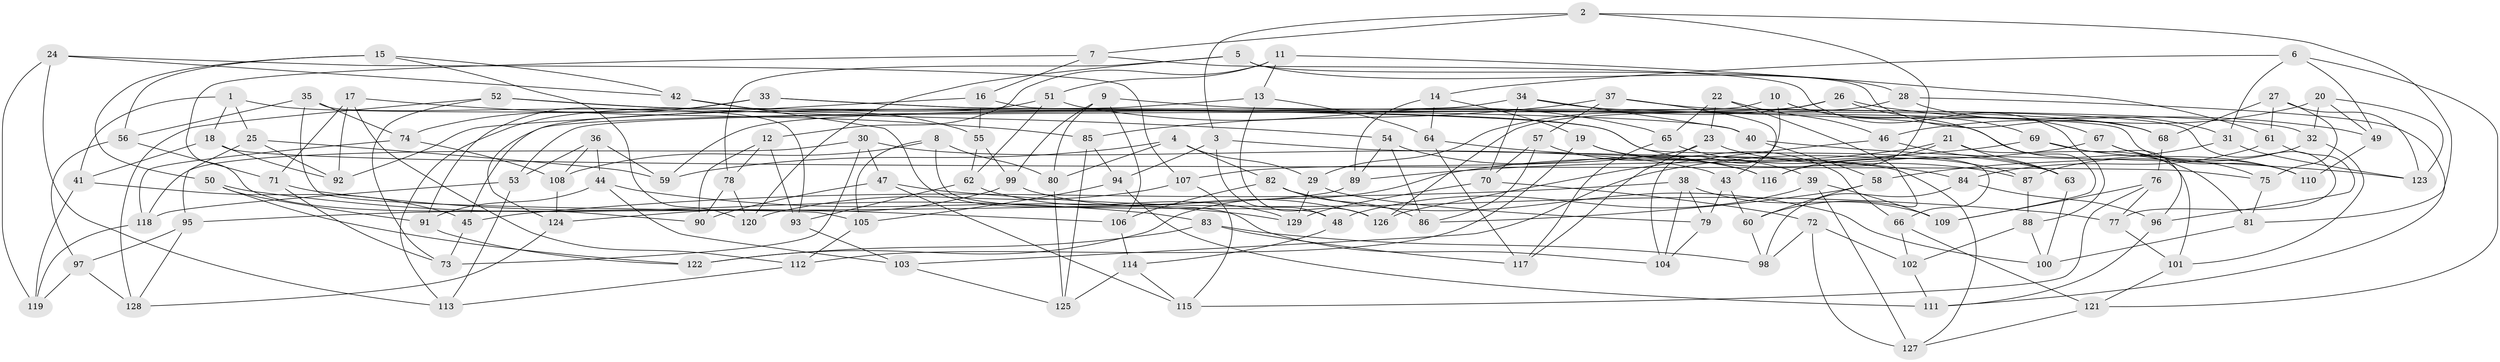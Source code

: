 // Generated by graph-tools (version 1.1) at 2025/50/03/09/25 03:50:56]
// undirected, 129 vertices, 258 edges
graph export_dot {
graph [start="1"]
  node [color=gray90,style=filled];
  1;
  2;
  3;
  4;
  5;
  6;
  7;
  8;
  9;
  10;
  11;
  12;
  13;
  14;
  15;
  16;
  17;
  18;
  19;
  20;
  21;
  22;
  23;
  24;
  25;
  26;
  27;
  28;
  29;
  30;
  31;
  32;
  33;
  34;
  35;
  36;
  37;
  38;
  39;
  40;
  41;
  42;
  43;
  44;
  45;
  46;
  47;
  48;
  49;
  50;
  51;
  52;
  53;
  54;
  55;
  56;
  57;
  58;
  59;
  60;
  61;
  62;
  63;
  64;
  65;
  66;
  67;
  68;
  69;
  70;
  71;
  72;
  73;
  74;
  75;
  76;
  77;
  78;
  79;
  80;
  81;
  82;
  83;
  84;
  85;
  86;
  87;
  88;
  89;
  90;
  91;
  92;
  93;
  94;
  95;
  96;
  97;
  98;
  99;
  100;
  101;
  102;
  103;
  104;
  105;
  106;
  107;
  108;
  109;
  110;
  111;
  112;
  113;
  114;
  115;
  116;
  117;
  118;
  119;
  120;
  121;
  122;
  123;
  124;
  125;
  126;
  127;
  128;
  129;
  1 -- 25;
  1 -- 87;
  1 -- 18;
  1 -- 41;
  2 -- 81;
  2 -- 3;
  2 -- 7;
  2 -- 116;
  3 -- 48;
  3 -- 94;
  3 -- 127;
  4 -- 82;
  4 -- 59;
  4 -- 29;
  4 -- 80;
  5 -- 28;
  5 -- 120;
  5 -- 68;
  5 -- 78;
  6 -- 49;
  6 -- 31;
  6 -- 14;
  6 -- 121;
  7 -- 16;
  7 -- 90;
  7 -- 88;
  8 -- 48;
  8 -- 105;
  8 -- 108;
  8 -- 80;
  9 -- 32;
  9 -- 80;
  9 -- 106;
  9 -- 99;
  10 -- 53;
  10 -- 109;
  10 -- 104;
  10 -- 69;
  11 -- 13;
  11 -- 61;
  11 -- 12;
  11 -- 51;
  12 -- 78;
  12 -- 90;
  12 -- 93;
  13 -- 126;
  13 -- 64;
  13 -- 124;
  14 -- 64;
  14 -- 19;
  14 -- 89;
  15 -- 56;
  15 -- 42;
  15 -- 120;
  15 -- 50;
  16 -- 55;
  16 -- 110;
  16 -- 92;
  17 -- 112;
  17 -- 92;
  17 -- 71;
  17 -- 85;
  18 -- 41;
  18 -- 92;
  18 -- 75;
  19 -- 39;
  19 -- 66;
  19 -- 112;
  20 -- 46;
  20 -- 49;
  20 -- 123;
  20 -- 32;
  21 -- 101;
  21 -- 122;
  21 -- 63;
  21 -- 116;
  22 -- 60;
  22 -- 46;
  22 -- 23;
  22 -- 65;
  23 -- 107;
  23 -- 117;
  23 -- 63;
  24 -- 42;
  24 -- 119;
  24 -- 107;
  24 -- 113;
  25 -- 92;
  25 -- 95;
  25 -- 59;
  26 -- 67;
  26 -- 59;
  26 -- 49;
  26 -- 29;
  27 -- 75;
  27 -- 123;
  27 -- 68;
  27 -- 61;
  28 -- 31;
  28 -- 126;
  28 -- 111;
  29 -- 79;
  29 -- 129;
  30 -- 43;
  30 -- 73;
  30 -- 47;
  30 -- 118;
  31 -- 58;
  31 -- 123;
  32 -- 87;
  32 -- 101;
  33 -- 91;
  33 -- 81;
  33 -- 40;
  33 -- 74;
  34 -- 68;
  34 -- 70;
  34 -- 45;
  34 -- 40;
  35 -- 105;
  35 -- 74;
  35 -- 93;
  35 -- 56;
  36 -- 53;
  36 -- 108;
  36 -- 44;
  36 -- 59;
  37 -- 57;
  37 -- 85;
  37 -- 43;
  37 -- 77;
  38 -- 79;
  38 -- 45;
  38 -- 109;
  38 -- 104;
  39 -- 48;
  39 -- 109;
  39 -- 127;
  40 -- 123;
  40 -- 58;
  41 -- 45;
  41 -- 119;
  42 -- 104;
  42 -- 55;
  43 -- 79;
  43 -- 60;
  44 -- 129;
  44 -- 103;
  44 -- 91;
  45 -- 73;
  46 -- 126;
  46 -- 63;
  47 -- 115;
  47 -- 77;
  47 -- 90;
  48 -- 114;
  49 -- 110;
  50 -- 106;
  50 -- 122;
  50 -- 91;
  51 -- 113;
  51 -- 62;
  51 -- 65;
  52 -- 128;
  52 -- 54;
  52 -- 66;
  52 -- 73;
  53 -- 118;
  53 -- 113;
  54 -- 89;
  54 -- 116;
  54 -- 86;
  55 -- 99;
  55 -- 62;
  56 -- 71;
  56 -- 97;
  57 -- 116;
  57 -- 86;
  57 -- 70;
  58 -- 86;
  58 -- 60;
  60 -- 98;
  61 -- 84;
  61 -- 96;
  62 -- 93;
  62 -- 129;
  63 -- 100;
  64 -- 84;
  64 -- 117;
  65 -- 87;
  65 -- 117;
  66 -- 102;
  66 -- 121;
  67 -- 103;
  67 -- 75;
  67 -- 110;
  68 -- 76;
  69 -- 89;
  69 -- 110;
  69 -- 96;
  70 -- 72;
  70 -- 129;
  71 -- 73;
  71 -- 83;
  72 -- 127;
  72 -- 102;
  72 -- 98;
  74 -- 118;
  74 -- 108;
  75 -- 81;
  76 -- 115;
  76 -- 109;
  76 -- 77;
  77 -- 101;
  78 -- 120;
  78 -- 90;
  79 -- 104;
  80 -- 125;
  81 -- 100;
  82 -- 86;
  82 -- 106;
  82 -- 100;
  83 -- 117;
  83 -- 98;
  83 -- 122;
  84 -- 96;
  84 -- 98;
  85 -- 125;
  85 -- 94;
  87 -- 88;
  88 -- 100;
  88 -- 102;
  89 -- 95;
  91 -- 122;
  93 -- 103;
  94 -- 105;
  94 -- 111;
  95 -- 128;
  95 -- 97;
  96 -- 111;
  97 -- 119;
  97 -- 128;
  99 -- 126;
  99 -- 124;
  101 -- 121;
  102 -- 111;
  103 -- 125;
  105 -- 112;
  106 -- 114;
  107 -- 115;
  107 -- 120;
  108 -- 124;
  112 -- 113;
  114 -- 115;
  114 -- 125;
  118 -- 119;
  121 -- 127;
  124 -- 128;
}
